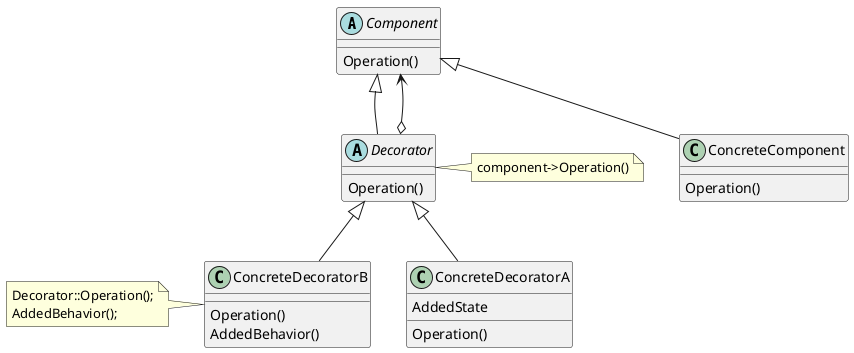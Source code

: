 @startuml

abstract class Component
{
     Operation()
}

abstract class Decorator
{
     Operation()
}

class ConcreteComponent
{
    Operation()
}


class ConcreteDecoratorA
{
     Operation()
     AddedState
}

class ConcreteDecoratorB
{
     Operation()
     AddedBehavior()
}


Component <|-- ConcreteComponent
Component <|--down Decorator
Component <--o Decorator

Decorator <|-- ConcreteDecoratorA
Decorator <|-- ConcreteDecoratorB

note right of Decorator
component->Operation()
end note

note left of ConcreteDecoratorB
Decorator::Operation();
AddedBehavior();
end note

@enduml